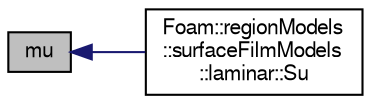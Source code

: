 digraph "mu"
{
  bgcolor="transparent";
  edge [fontname="FreeSans",fontsize="10",labelfontname="FreeSans",labelfontsize="10"];
  node [fontname="FreeSans",fontsize="10",shape=record];
  rankdir="LR";
  Node3046 [label="mu",height=0.2,width=0.4,color="black", fillcolor="grey75", style="filled", fontcolor="black"];
  Node3046 -> Node3047 [dir="back",color="midnightblue",fontsize="10",style="solid",fontname="FreeSans"];
  Node3047 [label="Foam::regionModels\l::surfaceFilmModels\l::laminar::Su",height=0.2,width=0.4,color="black",URL="$a29074.html#aca01e51c28f070cac3e78d7a5a8a5d0a",tooltip="Return the source for the film momentum equation. "];
}

